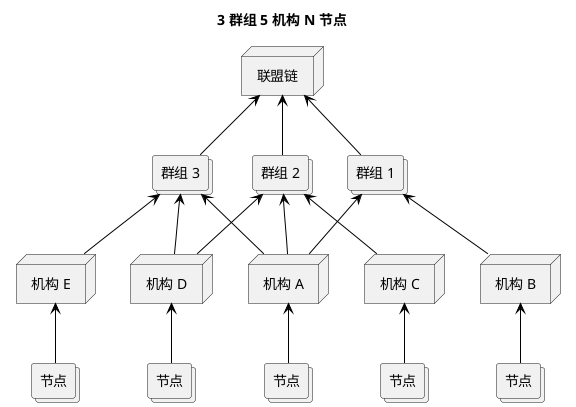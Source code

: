 @startuml
!include <tupadr3/common>
!include <tupadr3/font-awesome/server>
!include <archimate/Archimate>

title 3 群组 5 机构 N 节点

' Elements
node "联盟链" as LML

collections "群组 1" as Group1
collections "群组 2" as Group2
collections "群组 3" as Group3

node "机构 A" as A
node "机构 B" as B
node "机构 C" as C
node "机构 D" as D
node "机构 E" as E

collections "节点" as node1
collections "节点" as node2
collections "节点" as node3
collections "节点" as node4
collections "节点" as node5

Group1 -up-> LML
Group2 -up-> LML
Group3 -up-> LML

A -up-> Group1
A -up-> Group2
A -up-> Group3
B -up-> Group1
C -up-> Group2
D -up-> Group2
D -up-> Group3
E -up-> Group3

node1 -up-> A
node2 -up-> B
node3 -up-> C
node4 -up-> D
node5 -up-> E

@enduml
